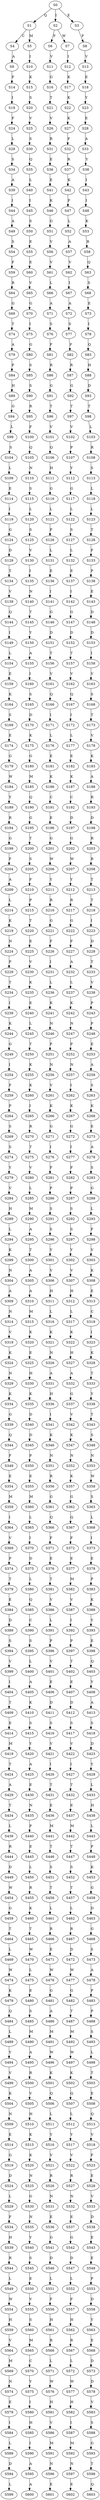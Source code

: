 strict digraph  {
	S0 -> S1 [ label = Q ];
	S0 -> S2 [ label = I ];
	S0 -> S3 [ label = E ];
	S1 -> S4 [ label = C ];
	S1 -> S5 [ label = M ];
	S2 -> S6 [ label = F ];
	S2 -> S7 [ label = W ];
	S3 -> S8 [ label = P ];
	S4 -> S9 [ label = A ];
	S5 -> S10 [ label = I ];
	S6 -> S11 [ label = V ];
	S7 -> S12 [ label = I ];
	S8 -> S13 [ label = V ];
	S9 -> S14 [ label = F ];
	S10 -> S15 [ label = K ];
	S11 -> S16 [ label = G ];
	S12 -> S17 [ label = K ];
	S13 -> S18 [ label = E ];
	S14 -> S19 [ label = I ];
	S15 -> S20 [ label = S ];
	S16 -> S21 [ label = T ];
	S17 -> S22 [ label = K ];
	S18 -> S23 [ label = Y ];
	S19 -> S24 [ label = F ];
	S20 -> S25 [ label = V ];
	S21 -> S26 [ label = V ];
	S22 -> S27 [ label = K ];
	S23 -> S28 [ label = E ];
	S24 -> S29 [ label = L ];
	S25 -> S30 [ label = S ];
	S26 -> S31 [ label = R ];
	S27 -> S32 [ label = F ];
	S28 -> S33 [ label = A ];
	S29 -> S34 [ label = S ];
	S30 -> S35 [ label = Q ];
	S31 -> S36 [ label = E ];
	S32 -> S37 [ label = R ];
	S33 -> S38 [ label = Y ];
	S34 -> S39 [ label = A ];
	S35 -> S40 [ label = L ];
	S36 -> S41 [ label = E ];
	S37 -> S42 [ label = K ];
	S38 -> S43 [ label = I ];
	S39 -> S44 [ label = I ];
	S40 -> S45 [ label = I ];
	S41 -> S46 [ label = K ];
	S42 -> S47 [ label = F ];
	S43 -> S48 [ label = I ];
	S44 -> S49 [ label = A ];
	S45 -> S50 [ label = S ];
	S46 -> S51 [ label = G ];
	S47 -> S52 [ label = L ];
	S48 -> S53 [ label = K ];
	S49 -> S54 [ label = S ];
	S50 -> S55 [ label = E ];
	S51 -> S56 [ label = V ];
	S52 -> S57 [ label = A ];
	S53 -> S58 [ label = R ];
	S54 -> S59 [ label = F ];
	S55 -> S60 [ label = E ];
	S56 -> S61 [ label = V ];
	S57 -> S62 [ label = V ];
	S58 -> S63 [ label = Q ];
	S59 -> S64 [ label = R ];
	S60 -> S65 [ label = V ];
	S61 -> S66 [ label = L ];
	S62 -> S67 [ label = I ];
	S63 -> S68 [ label = S ];
	S64 -> S69 [ label = G ];
	S65 -> S70 [ label = G ];
	S66 -> S71 [ label = A ];
	S67 -> S72 [ label = A ];
	S68 -> S73 [ label = E ];
	S69 -> S74 [ label = T ];
	S70 -> S75 [ label = I ];
	S71 -> S76 [ label = S ];
	S72 -> S77 [ label = S ];
	S73 -> S78 [ label = I ];
	S74 -> S79 [ label = A ];
	S75 -> S80 [ label = G ];
	S76 -> S81 [ label = F ];
	S77 -> S82 [ label = F ];
	S78 -> S83 [ label = Q ];
	S79 -> S84 [ label = P ];
	S80 -> S85 [ label = S ];
	S81 -> S86 [ label = R ];
	S82 -> S87 [ label = R ];
	S83 -> S88 [ label = H ];
	S84 -> S89 [ label = H ];
	S85 -> S90 [ label = S ];
	S86 -> S91 [ label = G ];
	S87 -> S92 [ label = G ];
	S88 -> S93 [ label = D ];
	S89 -> S94 [ label = G ];
	S90 -> S95 [ label = R ];
	S91 -> S96 [ label = T ];
	S92 -> S97 [ label = T ];
	S93 -> S98 [ label = T ];
	S94 -> S99 [ label = L ];
	S95 -> S100 [ label = F ];
	S96 -> S101 [ label = V ];
	S97 -> S102 [ label = V ];
	S98 -> S103 [ label = L ];
	S99 -> S104 [ label = S ];
	S100 -> S105 [ label = Q ];
	S101 -> S106 [ label = Q ];
	S102 -> S107 [ label = P ];
	S103 -> S108 [ label = R ];
	S104 -> S109 [ label = L ];
	S105 -> S110 [ label = N ];
	S106 -> S111 [ label = H ];
	S107 -> S112 [ label = Y ];
	S108 -> S113 [ label = S ];
	S109 -> S114 [ label = E ];
	S110 -> S115 [ label = S ];
	S111 -> S116 [ label = G ];
	S112 -> S117 [ label = G ];
	S113 -> S118 [ label = L ];
	S114 -> S119 [ label = I ];
	S115 -> S120 [ label = L ];
	S116 -> S121 [ label = L ];
	S117 -> S122 [ label = L ];
	S118 -> S123 [ label = L ];
	S119 -> S124 [ label = G ];
	S120 -> S125 [ label = S ];
	S121 -> S126 [ label = P ];
	S122 -> S127 [ label = S ];
	S123 -> S128 [ label = T ];
	S124 -> S129 [ label = D ];
	S125 -> S130 [ label = V ];
	S126 -> S131 [ label = L ];
	S127 -> S132 [ label = L ];
	S128 -> S133 [ label = F ];
	S129 -> S134 [ label = T ];
	S130 -> S135 [ label = I ];
	S131 -> S136 [ label = E ];
	S132 -> S137 [ label = E ];
	S133 -> S138 [ label = P ];
	S134 -> S139 [ label = V ];
	S135 -> S140 [ label = N ];
	S136 -> S141 [ label = I ];
	S137 -> S142 [ label = I ];
	S138 -> S143 [ label = E ];
	S139 -> S144 [ label = Q ];
	S140 -> S145 [ label = T ];
	S141 -> S146 [ label = G ];
	S142 -> S147 [ label = G ];
	S143 -> S148 [ label = D ];
	S144 -> S149 [ label = I ];
	S145 -> S150 [ label = Y ];
	S146 -> S151 [ label = D ];
	S147 -> S152 [ label = D ];
	S148 -> S153 [ label = D ];
	S149 -> S154 [ label = L ];
	S150 -> S155 [ label = A ];
	S151 -> S156 [ label = T ];
	S152 -> S157 [ label = T ];
	S153 -> S158 [ label = I ];
	S154 -> S159 [ label = E ];
	S155 -> S160 [ label = I ];
	S156 -> S161 [ label = V ];
	S157 -> S162 [ label = V ];
	S158 -> S163 [ label = V ];
	S159 -> S164 [ label = K ];
	S160 -> S165 [ label = S ];
	S161 -> S166 [ label = Q ];
	S162 -> S167 [ label = Q ];
	S163 -> S168 [ label = S ];
	S164 -> S169 [ label = S ];
	S165 -> S170 [ label = D ];
	S166 -> S171 [ label = I ];
	S167 -> S172 [ label = I ];
	S168 -> S173 [ label = T ];
	S169 -> S174 [ label = E ];
	S170 -> S175 [ label = K ];
	S171 -> S176 [ label = L ];
	S172 -> S177 [ label = L ];
	S173 -> S178 [ label = V ];
	S174 -> S179 [ label = G ];
	S175 -> S180 [ label = G ];
	S176 -> S181 [ label = E ];
	S177 -> S182 [ label = E ];
	S178 -> S183 [ label = K ];
	S179 -> S184 [ label = W ];
	S180 -> S185 [ label = M ];
	S181 -> S186 [ label = K ];
	S182 -> S187 [ label = K ];
	S183 -> S188 [ label = A ];
	S184 -> S189 [ label = Y ];
	S185 -> S190 [ label = Q ];
	S186 -> S191 [ label = C ];
	S187 -> S192 [ label = C ];
	S188 -> S193 [ label = R ];
	S189 -> S194 [ label = R ];
	S190 -> S195 [ label = G ];
	S191 -> S196 [ label = E ];
	S192 -> S197 [ label = D ];
	S193 -> S198 [ label = D ];
	S194 -> S199 [ label = G ];
	S195 -> S200 [ label = T ];
	S196 -> S201 [ label = G ];
	S197 -> S202 [ label = G ];
	S198 -> S203 [ label = R ];
	S199 -> S204 [ label = F ];
	S200 -> S205 [ label = S ];
	S201 -> S206 [ label = W ];
	S202 -> S207 [ label = W ];
	S203 -> S208 [ label = R ];
	S204 -> S209 [ label = A ];
	S205 -> S210 [ label = F ];
	S206 -> S211 [ label = Y ];
	S207 -> S212 [ label = Y ];
	S208 -> S213 [ label = T ];
	S209 -> S214 [ label = L ];
	S210 -> S215 [ label = P ];
	S211 -> S216 [ label = R ];
	S212 -> S217 [ label = R ];
	S213 -> S218 [ label = T ];
	S214 -> S219 [ label = K ];
	S215 -> S220 [ label = T ];
	S216 -> S221 [ label = G ];
	S217 -> S222 [ label = G ];
	S218 -> S223 [ label = I ];
	S219 -> S224 [ label = N ];
	S220 -> S225 [ label = E ];
	S221 -> S226 [ label = F ];
	S222 -> S227 [ label = F ];
	S223 -> S228 [ label = D ];
	S224 -> S229 [ label = P ];
	S225 -> S230 [ label = V ];
	S226 -> S231 [ label = I ];
	S227 -> S232 [ label = A ];
	S228 -> S233 [ label = T ];
	S229 -> S234 [ label = T ];
	S230 -> S235 [ label = K ];
	S231 -> S236 [ label = L ];
	S232 -> S237 [ label = L ];
	S233 -> S238 [ label = V ];
	S234 -> S239 [ label = I ];
	S235 -> S240 [ label = E ];
	S236 -> S241 [ label = K ];
	S237 -> S242 [ label = K ];
	S238 -> S243 [ label = P ];
	S239 -> S244 [ label = K ];
	S240 -> S245 [ label = L ];
	S241 -> S246 [ label = N ];
	S242 -> S247 [ label = N ];
	S243 -> S248 [ label = P ];
	S244 -> S249 [ label = G ];
	S245 -> S250 [ label = T ];
	S246 -> S251 [ label = P ];
	S247 -> S252 [ label = P ];
	S248 -> S253 [ label = E ];
	S249 -> S254 [ label = I ];
	S250 -> S255 [ label = K ];
	S251 -> S256 [ label = N ];
	S252 -> S257 [ label = N ];
	S253 -> S258 [ label = A ];
	S254 -> S259 [ label = F ];
	S255 -> S260 [ label = K ];
	S256 -> S261 [ label = V ];
	S257 -> S262 [ label = I ];
	S258 -> S263 [ label = S ];
	S259 -> S264 [ label = P ];
	S260 -> S265 [ label = I ];
	S261 -> S266 [ label = K ];
	S262 -> S267 [ label = K ];
	S263 -> S268 [ label = K ];
	S264 -> S269 [ label = S ];
	S265 -> S270 [ label = R ];
	S266 -> S271 [ label = G ];
	S267 -> S272 [ label = G ];
	S268 -> S273 [ label = E ];
	S269 -> S274 [ label = S ];
	S270 -> S275 [ label = T ];
	S271 -> S276 [ label = I ];
	S272 -> S277 [ label = I ];
	S273 -> S278 [ label = A ];
	S274 -> S279 [ label = Y ];
	S275 -> S280 [ label = V ];
	S276 -> S281 [ label = F ];
	S277 -> S282 [ label = F ];
	S278 -> S283 [ label = S ];
	S279 -> S284 [ label = V ];
	S280 -> S285 [ label = L ];
	S281 -> S286 [ label = P ];
	S282 -> S287 [ label = P ];
	S283 -> S288 [ label = G ];
	S284 -> S289 [ label = H ];
	S285 -> S290 [ label = M ];
	S286 -> S291 [ label = S ];
	S287 -> S292 [ label = S ];
	S288 -> S293 [ label = L ];
	S289 -> S294 [ label = L ];
	S290 -> S295 [ label = A ];
	S291 -> S296 [ label = S ];
	S292 -> S297 [ label = S ];
	S293 -> S298 [ label = F ];
	S294 -> S299 [ label = K ];
	S295 -> S300 [ label = T ];
	S296 -> S301 [ label = Y ];
	S297 -> S302 [ label = Y ];
	S298 -> S303 [ label = V ];
	S299 -> S304 [ label = N ];
	S300 -> S305 [ label = A ];
	S301 -> S306 [ label = V ];
	S302 -> S307 [ label = V ];
	S303 -> S308 [ label = K ];
	S304 -> S309 [ label = A ];
	S305 -> S310 [ label = A ];
	S306 -> S311 [ label = H ];
	S307 -> S312 [ label = H ];
	S308 -> S313 [ label = E ];
	S309 -> S314 [ label = N ];
	S310 -> S315 [ label = M ];
	S311 -> S316 [ label = L ];
	S312 -> S317 [ label = L ];
	S313 -> S318 [ label = C ];
	S314 -> S319 [ label = V ];
	S315 -> S320 [ label = K ];
	S316 -> S321 [ label = K ];
	S317 -> S322 [ label = K ];
	S318 -> S323 [ label = I ];
	S319 -> S324 [ label = K ];
	S320 -> S325 [ label = E ];
	S321 -> S326 [ label = N ];
	S322 -> S327 [ label = H ];
	S323 -> S328 [ label = K ];
	S324 -> S329 [ label = N ];
	S325 -> S330 [ label = H ];
	S326 -> S331 [ label = A ];
	S327 -> S332 [ label = A ];
	S328 -> S333 [ label = T ];
	S329 -> S334 [ label = K ];
	S330 -> S335 [ label = K ];
	S331 -> S336 [ label = H ];
	S332 -> S337 [ label = G ];
	S333 -> S338 [ label = Y ];
	S334 -> S339 [ label = G ];
	S335 -> S340 [ label = D ];
	S336 -> S341 [ label = I ];
	S337 -> S342 [ label = V ];
	S338 -> S343 [ label = T ];
	S339 -> S344 [ label = Q ];
	S340 -> S345 [ label = D ];
	S341 -> S346 [ label = K ];
	S342 -> S347 [ label = K ];
	S343 -> S348 [ label = S ];
	S344 -> S349 [ label = F ];
	S345 -> S350 [ label = P ];
	S346 -> S351 [ label = N ];
	S347 -> S352 [ label = N ];
	S348 -> S353 [ label = N ];
	S349 -> S354 [ label = E ];
	S350 -> S355 [ label = E ];
	S351 -> S356 [ label = R ];
	S352 -> S357 [ label = K ];
	S353 -> S358 [ label = W ];
	S354 -> S359 [ label = M ];
	S355 -> S360 [ label = M ];
	S356 -> S361 [ label = G ];
	S357 -> S362 [ label = G ];
	S358 -> S363 [ label = S ];
	S359 -> S364 [ label = I ];
	S360 -> S365 [ label = L ];
	S361 -> S366 [ label = Q ];
	S362 -> S367 [ label = Q ];
	S363 -> S368 [ label = L ];
	S364 -> S369 [ label = V ];
	S365 -> S370 [ label = I ];
	S366 -> S371 [ label = F ];
	S367 -> S372 [ label = F ];
	S368 -> S373 [ label = I ];
	S369 -> S374 [ label = P ];
	S370 -> S375 [ label = D ];
	S371 -> S376 [ label = E ];
	S372 -> S377 [ label = E ];
	S373 -> S378 [ label = E ];
	S374 -> S379 [ label = T ];
	S375 -> S380 [ label = L ];
	S376 -> S381 [ label = T ];
	S377 -> S382 [ label = M ];
	S378 -> S383 [ label = P ];
	S379 -> S384 [ label = E ];
	S380 -> S385 [ label = Q ];
	S381 -> S386 [ label = V ];
	S382 -> S387 [ label = V ];
	S383 -> S388 [ label = K ];
	S384 -> S389 [ label = D ];
	S385 -> S390 [ label = C ];
	S386 -> S391 [ label = L ];
	S387 -> S392 [ label = I ];
	S388 -> S393 [ label = Y ];
	S389 -> S394 [ label = S ];
	S390 -> S395 [ label = S ];
	S391 -> S396 [ label = P ];
	S392 -> S397 [ label = P ];
	S393 -> S398 [ label = E ];
	S394 -> S399 [ label = V ];
	S395 -> S400 [ label = L ];
	S396 -> S401 [ label = V ];
	S397 -> S402 [ label = T ];
	S398 -> S403 [ label = Q ];
	S399 -> S404 [ label = I ];
	S400 -> S405 [ label = A ];
	S401 -> S406 [ label = E ];
	S402 -> S407 [ label = E ];
	S403 -> S408 [ label = Y ];
	S404 -> S409 [ label = T ];
	S405 -> S410 [ label = K ];
	S406 -> S411 [ label = D ];
	S407 -> S412 [ label = D ];
	S408 -> S413 [ label = A ];
	S409 -> S414 [ label = E ];
	S410 -> S415 [ label = S ];
	S411 -> S416 [ label = S ];
	S412 -> S417 [ label = S ];
	S413 -> S418 [ label = S ];
	S414 -> S419 [ label = M ];
	S415 -> S420 [ label = Y ];
	S416 -> S421 [ label = V ];
	S417 -> S422 [ label = V ];
	S418 -> S423 [ label = D ];
	S419 -> S424 [ label = T ];
	S420 -> S425 [ label = A ];
	S421 -> S426 [ label = I ];
	S422 -> S427 [ label = I ];
	S423 -> S428 [ label = Y ];
	S424 -> S429 [ label = A ];
	S425 -> S430 [ label = E ];
	S426 -> S431 [ label = T ];
	S427 -> S432 [ label = T ];
	S428 -> S433 [ label = L ];
	S429 -> S434 [ label = T ];
	S430 -> S435 [ label = N ];
	S431 -> S436 [ label = E ];
	S432 -> S437 [ label = E ];
	S433 -> S438 [ label = H ];
	S434 -> S439 [ label = L ];
	S435 -> S440 [ label = P ];
	S436 -> S441 [ label = M ];
	S437 -> S442 [ label = M ];
	S438 -> S443 [ label = L ];
	S439 -> S444 [ label = R ];
	S440 -> S445 [ label = E ];
	S441 -> S446 [ label = T ];
	S442 -> S447 [ label = T ];
	S443 -> S448 [ label = P ];
	S444 -> S449 [ label = D ];
	S445 -> S450 [ label = L ];
	S446 -> S451 [ label = S ];
	S447 -> S452 [ label = S ];
	S448 -> S453 [ label = K ];
	S449 -> S454 [ label = W ];
	S450 -> S455 [ label = R ];
	S451 -> S456 [ label = T ];
	S452 -> S457 [ label = T ];
	S453 -> S458 [ label = G ];
	S454 -> S459 [ label = G ];
	S455 -> S460 [ label = K ];
	S456 -> S461 [ label = L ];
	S457 -> S462 [ label = L ];
	S458 -> S463 [ label = D ];
	S459 -> S464 [ label = T ];
	S460 -> S465 [ label = T ];
	S461 -> S466 [ label = R ];
	S462 -> S467 [ label = R ];
	S463 -> S468 [ label = G ];
	S464 -> S469 [ label = L ];
	S465 -> S470 [ label = W ];
	S466 -> S471 [ label = E ];
	S467 -> S472 [ label = D ];
	S468 -> S473 [ label = S ];
	S469 -> S474 [ label = W ];
	S470 -> S475 [ label = L ];
	S471 -> S476 [ label = W ];
	S472 -> S477 [ label = W ];
	S473 -> S478 [ label = A ];
	S474 -> S479 [ label = K ];
	S475 -> S480 [ label = E ];
	S476 -> S481 [ label = G ];
	S477 -> S482 [ label = G ];
	S478 -> S483 [ label = P ];
	S479 -> S484 [ label = Q ];
	S480 -> S485 [ label = S ];
	S481 -> S486 [ label = A ];
	S482 -> S487 [ label = T ];
	S483 -> S488 [ label = P ];
	S484 -> S489 [ label = L ];
	S485 -> S490 [ label = M ];
	S486 -> S491 [ label = M ];
	S487 -> S492 [ label = M ];
	S488 -> S493 [ label = S ];
	S489 -> S494 [ label = Y ];
	S490 -> S495 [ label = A ];
	S491 -> S496 [ label = W ];
	S492 -> S497 [ label = W ];
	S493 -> S498 [ label = L ];
	S494 -> S499 [ label = V ];
	S495 -> S500 [ label = R ];
	S496 -> S501 [ label = K ];
	S497 -> S502 [ label = K ];
	S498 -> S503 [ label = T ];
	S499 -> S504 [ label = K ];
	S500 -> S505 [ label = V ];
	S501 -> S506 [ label = Q ];
	S502 -> S507 [ label = Q ];
	S503 -> S508 [ label = E ];
	S504 -> S509 [ label = N ];
	S505 -> S510 [ label = H ];
	S506 -> S511 [ label = L ];
	S507 -> S512 [ label = L ];
	S508 -> S513 [ label = Q ];
	S509 -> S514 [ label = E ];
	S510 -> S515 [ label = K ];
	S511 -> S516 [ label = Y ];
	S512 -> S517 [ label = Y ];
	S513 -> S518 [ label = V ];
	S514 -> S519 [ label = G ];
	S515 -> S520 [ label = K ];
	S516 -> S521 [ label = V ];
	S517 -> S522 [ label = V ];
	S518 -> S523 [ label = F ];
	S519 -> S524 [ label = D ];
	S520 -> S525 [ label = N ];
	S521 -> S526 [ label = R ];
	S522 -> S527 [ label = R ];
	S523 -> S528 [ label = E ];
	S524 -> S529 [ label = L ];
	S525 -> S530 [ label = G ];
	S526 -> S531 [ label = N ];
	S527 -> S532 [ label = N ];
	S528 -> S533 [ label = V ];
	S529 -> S534 [ label = F ];
	S530 -> S535 [ label = N ];
	S531 -> S536 [ label = E ];
	S532 -> S537 [ label = E ];
	S533 -> S538 [ label = D ];
	S534 -> S539 [ label = H ];
	S535 -> S540 [ label = Y ];
	S536 -> S541 [ label = G ];
	S537 -> S542 [ label = G ];
	S538 -> S543 [ label = E ];
	S539 -> S544 [ label = R ];
	S540 -> S545 [ label = S ];
	S541 -> S546 [ label = D ];
	S542 -> S547 [ label = D ];
	S543 -> S548 [ label = E ];
	S544 -> S549 [ label = L ];
	S545 -> S550 [ label = E ];
	S546 -> S551 [ label = L ];
	S547 -> S552 [ label = L ];
	S548 -> S553 [ label = P ];
	S549 -> S554 [ label = W ];
	S550 -> S555 [ label = V ];
	S551 -> S556 [ label = F ];
	S552 -> S557 [ label = F ];
	S553 -> S558 [ label = D ];
	S554 -> S559 [ label = H ];
	S555 -> S560 [ label = S ];
	S556 -> S561 [ label = H ];
	S557 -> S562 [ label = H ];
	S558 -> S563 [ label = Y ];
	S559 -> S564 [ label = V ];
	S560 -> S565 [ label = M ];
	S561 -> S566 [ label = R ];
	S562 -> S567 [ label = R ];
	S563 -> S568 [ label = E ];
	S564 -> S569 [ label = M ];
	S565 -> S570 [ label = C ];
	S566 -> S571 [ label = L ];
	S567 -> S572 [ label = L ];
	S568 -> S573 [ label = D ];
	S569 -> S574 [ label = N ];
	S570 -> S575 [ label = Y ];
	S571 -> S576 [ label = W ];
	S572 -> S577 [ label = W ];
	S573 -> S578 [ label = D ];
	S574 -> S579 [ label = E ];
	S575 -> S580 [ label = I ];
	S576 -> S581 [ label = H ];
	S577 -> S582 [ label = H ];
	S578 -> S583 [ label = V ];
	S579 -> S584 [ label = I ];
	S580 -> S585 [ label = H ];
	S581 -> S586 [ label = V ];
	S582 -> S587 [ label = I ];
	S583 -> S588 [ label = S ];
	S584 -> S589 [ label = L ];
	S585 -> S590 [ label = I ];
	S586 -> S591 [ label = M ];
	S587 -> S592 [ label = M ];
	S588 -> S593 [ label = G ];
	S589 -> S594 [ label = D ];
	S590 -> S595 [ label = A ];
	S591 -> S596 [ label = N ];
	S592 -> S597 [ label = N ];
	S593 -> S598 [ label = T ];
	S594 -> S599 [ label = L ];
	S595 -> S600 [ label = A ];
	S596 -> S601 [ label = E ];
	S597 -> S602 [ label = E ];
	S598 -> S603 [ label = Q ];
}
